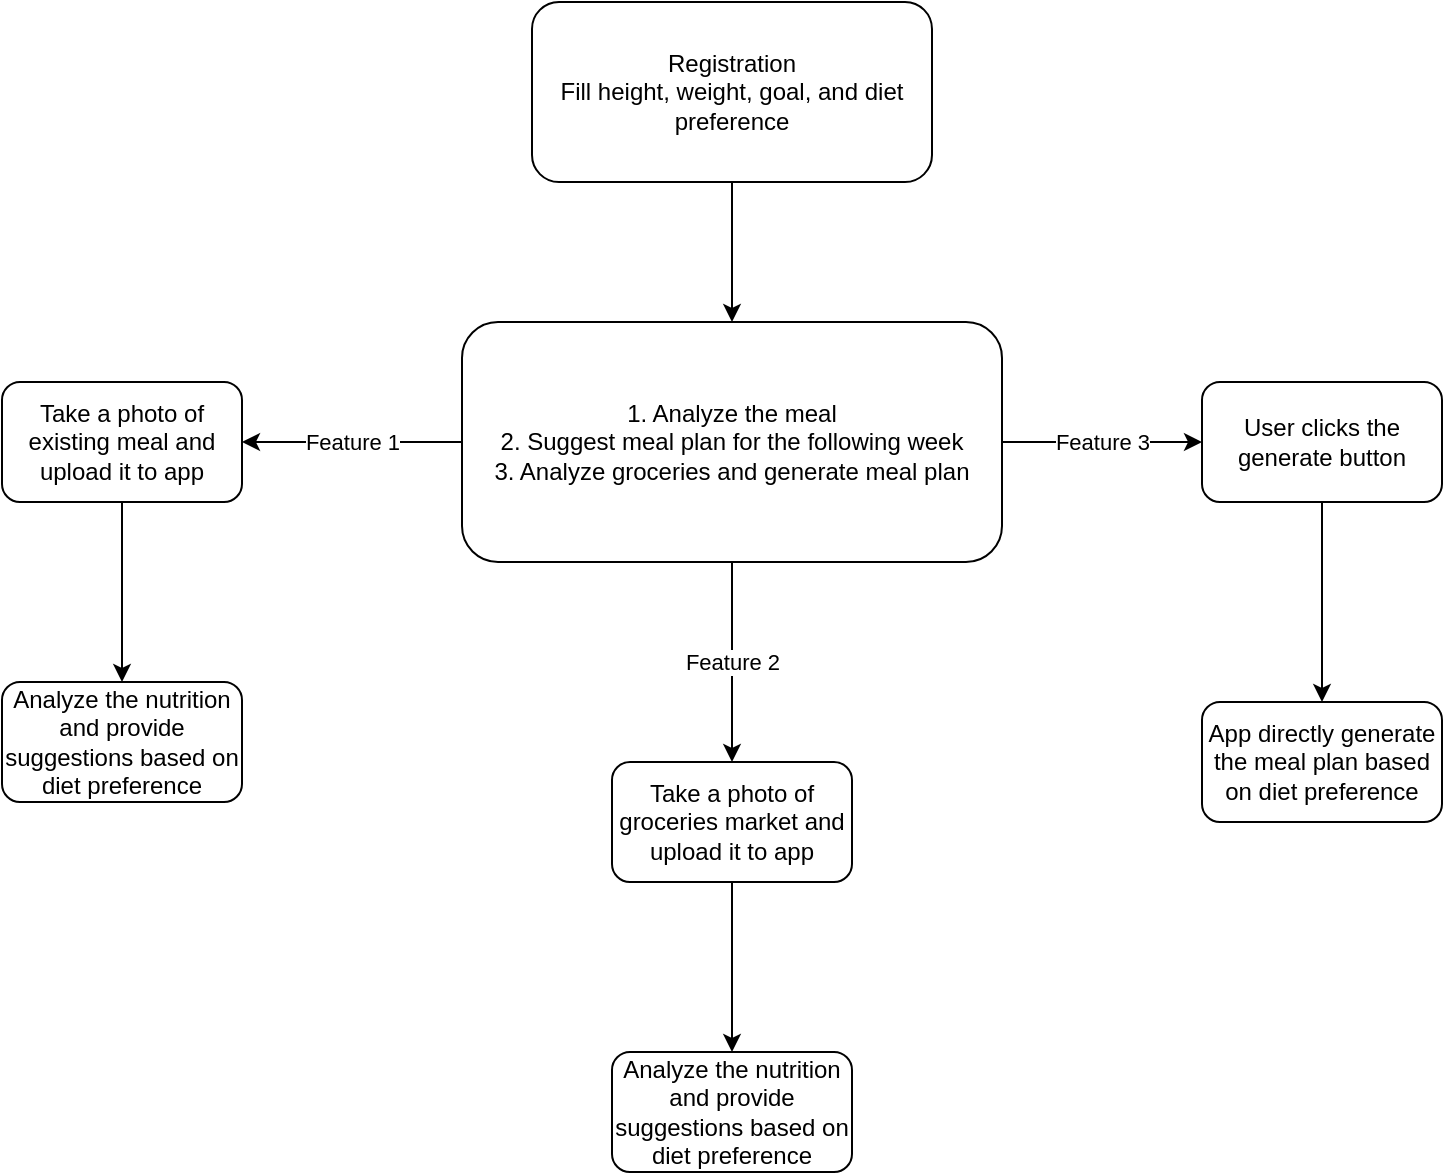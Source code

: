 <mxfile version="24.8.3">
  <diagram id="C5RBs43oDa-KdzZeNtuy" name="Page-1">
    <mxGraphModel dx="984" dy="658" grid="1" gridSize="10" guides="1" tooltips="1" connect="1" arrows="1" fold="1" page="1" pageScale="1" pageWidth="827" pageHeight="1169" math="0" shadow="0">
      <root>
        <mxCell id="WIyWlLk6GJQsqaUBKTNV-0" />
        <mxCell id="WIyWlLk6GJQsqaUBKTNV-1" parent="WIyWlLk6GJQsqaUBKTNV-0" />
        <mxCell id="HEasWuCLrtM_OaEN57CB-7" style="edgeStyle=orthogonalEdgeStyle;rounded=0;orthogonalLoop=1;jettySize=auto;html=1;entryX=0.5;entryY=0;entryDx=0;entryDy=0;" edge="1" parent="WIyWlLk6GJQsqaUBKTNV-1" source="HEasWuCLrtM_OaEN57CB-1" target="HEasWuCLrtM_OaEN57CB-2">
          <mxGeometry relative="1" as="geometry" />
        </mxCell>
        <mxCell id="HEasWuCLrtM_OaEN57CB-1" value="Registration&lt;div&gt;&lt;span style=&quot;text-align: left;&quot;&gt;Fill height, weight, goal, and diet preference&lt;/span&gt;&lt;/div&gt;" style="rounded=1;whiteSpace=wrap;html=1;" vertex="1" parent="WIyWlLk6GJQsqaUBKTNV-1">
          <mxGeometry x="305" y="60" width="200" height="90" as="geometry" />
        </mxCell>
        <mxCell id="HEasWuCLrtM_OaEN57CB-9" value="Feature 1" style="edgeStyle=orthogonalEdgeStyle;rounded=0;orthogonalLoop=1;jettySize=auto;html=1;entryX=1;entryY=0.5;entryDx=0;entryDy=0;" edge="1" parent="WIyWlLk6GJQsqaUBKTNV-1" source="HEasWuCLrtM_OaEN57CB-2" target="HEasWuCLrtM_OaEN57CB-8">
          <mxGeometry relative="1" as="geometry" />
        </mxCell>
        <mxCell id="HEasWuCLrtM_OaEN57CB-13" value="Feature 2" style="edgeStyle=orthogonalEdgeStyle;rounded=0;orthogonalLoop=1;jettySize=auto;html=1;" edge="1" parent="WIyWlLk6GJQsqaUBKTNV-1" source="HEasWuCLrtM_OaEN57CB-2" target="HEasWuCLrtM_OaEN57CB-12">
          <mxGeometry relative="1" as="geometry" />
        </mxCell>
        <mxCell id="HEasWuCLrtM_OaEN57CB-18" value="Feature 3" style="edgeStyle=orthogonalEdgeStyle;rounded=0;orthogonalLoop=1;jettySize=auto;html=1;entryX=0;entryY=0.5;entryDx=0;entryDy=0;" edge="1" parent="WIyWlLk6GJQsqaUBKTNV-1" source="HEasWuCLrtM_OaEN57CB-2" target="HEasWuCLrtM_OaEN57CB-16">
          <mxGeometry relative="1" as="geometry" />
        </mxCell>
        <mxCell id="HEasWuCLrtM_OaEN57CB-2" value="1. Analyze the meal&lt;div&gt;2. Suggest meal plan for the following week&lt;/div&gt;&lt;div&gt;3. Analyze groceries and generate meal plan&lt;/div&gt;" style="rounded=1;whiteSpace=wrap;html=1;" vertex="1" parent="WIyWlLk6GJQsqaUBKTNV-1">
          <mxGeometry x="270" y="220" width="270" height="120" as="geometry" />
        </mxCell>
        <mxCell id="HEasWuCLrtM_OaEN57CB-11" style="edgeStyle=orthogonalEdgeStyle;rounded=0;orthogonalLoop=1;jettySize=auto;html=1;entryX=0.5;entryY=0;entryDx=0;entryDy=0;" edge="1" parent="WIyWlLk6GJQsqaUBKTNV-1" source="HEasWuCLrtM_OaEN57CB-8" target="HEasWuCLrtM_OaEN57CB-10">
          <mxGeometry relative="1" as="geometry" />
        </mxCell>
        <mxCell id="HEasWuCLrtM_OaEN57CB-8" value="Take a photo of existing meal and upload it to app" style="rounded=1;whiteSpace=wrap;html=1;" vertex="1" parent="WIyWlLk6GJQsqaUBKTNV-1">
          <mxGeometry x="40" y="250" width="120" height="60" as="geometry" />
        </mxCell>
        <mxCell id="HEasWuCLrtM_OaEN57CB-10" value="Analyze the nutrition and provide suggestions based on diet preference" style="rounded=1;whiteSpace=wrap;html=1;" vertex="1" parent="WIyWlLk6GJQsqaUBKTNV-1">
          <mxGeometry x="40" y="400" width="120" height="60" as="geometry" />
        </mxCell>
        <mxCell id="HEasWuCLrtM_OaEN57CB-15" style="edgeStyle=orthogonalEdgeStyle;rounded=0;orthogonalLoop=1;jettySize=auto;html=1;entryX=0.5;entryY=0;entryDx=0;entryDy=0;" edge="1" parent="WIyWlLk6GJQsqaUBKTNV-1" source="HEasWuCLrtM_OaEN57CB-12" target="HEasWuCLrtM_OaEN57CB-14">
          <mxGeometry relative="1" as="geometry" />
        </mxCell>
        <mxCell id="HEasWuCLrtM_OaEN57CB-12" value="Take a photo of groceries market&amp;nbsp;and upload it to app" style="rounded=1;whiteSpace=wrap;html=1;" vertex="1" parent="WIyWlLk6GJQsqaUBKTNV-1">
          <mxGeometry x="345" y="440" width="120" height="60" as="geometry" />
        </mxCell>
        <mxCell id="HEasWuCLrtM_OaEN57CB-14" value="Analyze the nutrition and provide suggestions based on diet preference" style="rounded=1;whiteSpace=wrap;html=1;" vertex="1" parent="WIyWlLk6GJQsqaUBKTNV-1">
          <mxGeometry x="345" y="585" width="120" height="60" as="geometry" />
        </mxCell>
        <mxCell id="HEasWuCLrtM_OaEN57CB-19" style="edgeStyle=orthogonalEdgeStyle;rounded=0;orthogonalLoop=1;jettySize=auto;html=1;" edge="1" parent="WIyWlLk6GJQsqaUBKTNV-1" source="HEasWuCLrtM_OaEN57CB-16" target="HEasWuCLrtM_OaEN57CB-17">
          <mxGeometry relative="1" as="geometry" />
        </mxCell>
        <mxCell id="HEasWuCLrtM_OaEN57CB-16" value="User clicks the generate button" style="rounded=1;whiteSpace=wrap;html=1;" vertex="1" parent="WIyWlLk6GJQsqaUBKTNV-1">
          <mxGeometry x="640" y="250" width="120" height="60" as="geometry" />
        </mxCell>
        <mxCell id="HEasWuCLrtM_OaEN57CB-17" value="App directly generate the meal plan based on diet preference" style="rounded=1;whiteSpace=wrap;html=1;" vertex="1" parent="WIyWlLk6GJQsqaUBKTNV-1">
          <mxGeometry x="640" y="410" width="120" height="60" as="geometry" />
        </mxCell>
      </root>
    </mxGraphModel>
  </diagram>
</mxfile>
